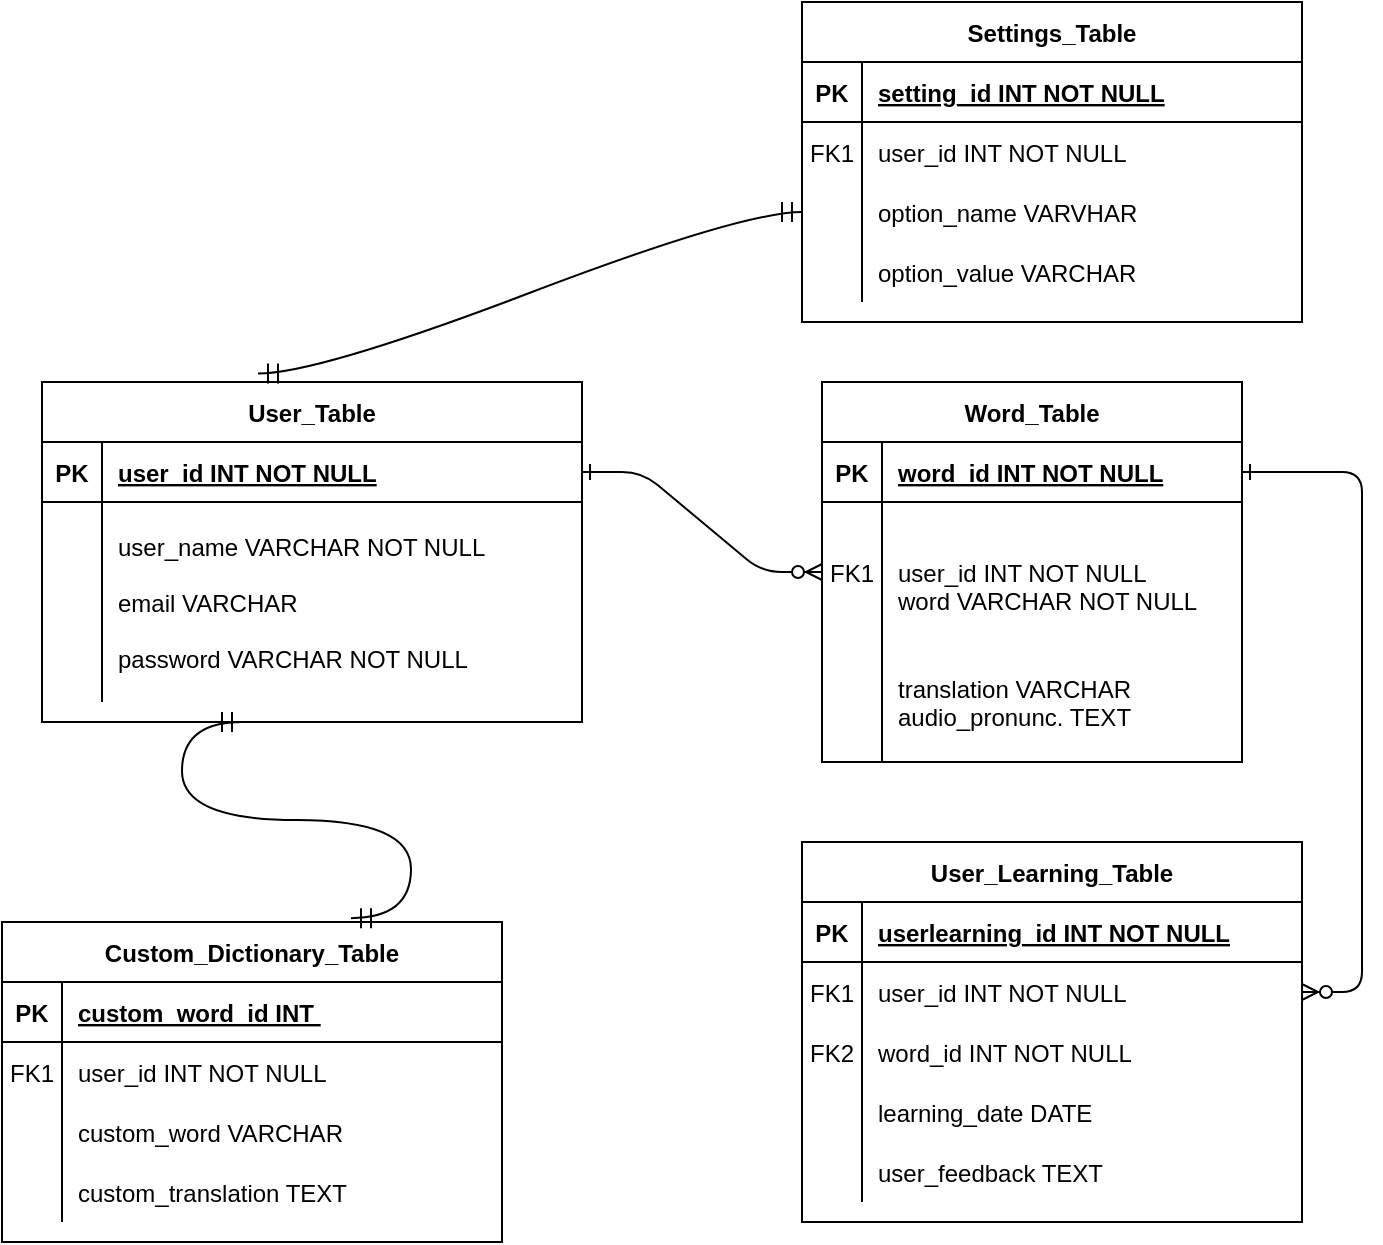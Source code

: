 <mxfile version="24.0.4" type="github">
  <diagram id="R2lEEEUBdFMjLlhIrx00" name="Page-1">
    <mxGraphModel dx="650" dy="1445" grid="1" gridSize="10" guides="1" tooltips="1" connect="1" arrows="1" fold="1" page="1" pageScale="1" pageWidth="850" pageHeight="1100" math="0" shadow="0" extFonts="Permanent Marker^https://fonts.googleapis.com/css?family=Permanent+Marker">
      <root>
        <mxCell id="0" />
        <mxCell id="1" parent="0" />
        <mxCell id="Shv4E0XonFFU6Ejf-Hrh-30" value="" style="edgeStyle=entityRelationEdgeStyle;endArrow=ERzeroToMany;startArrow=ERone;endFill=1;startFill=0;" edge="1" parent="1" source="Shv4E0XonFFU6Ejf-Hrh-53" target="Shv4E0XonFFU6Ejf-Hrh-36">
          <mxGeometry width="100" height="100" relative="1" as="geometry">
            <mxPoint x="350" y="730" as="sourcePoint" />
            <mxPoint x="450" y="630" as="targetPoint" />
            <Array as="points">
              <mxPoint x="430" y="220" />
            </Array>
          </mxGeometry>
        </mxCell>
        <mxCell id="Shv4E0XonFFU6Ejf-Hrh-31" value="" style="edgeStyle=entityRelationEdgeStyle;endArrow=ERzeroToMany;startArrow=ERone;endFill=1;startFill=0;" edge="1" parent="1" source="Shv4E0XonFFU6Ejf-Hrh-33" target="Shv4E0XonFFU6Ejf-Hrh-46">
          <mxGeometry width="100" height="100" relative="1" as="geometry">
            <mxPoint x="410" y="190" as="sourcePoint" />
            <mxPoint x="470" y="215" as="targetPoint" />
          </mxGeometry>
        </mxCell>
        <mxCell id="Shv4E0XonFFU6Ejf-Hrh-32" value="Word_Table" style="shape=table;startSize=30;container=1;collapsible=1;childLayout=tableLayout;fixedRows=1;rowLines=0;fontStyle=1;align=center;resizeLast=1;" vertex="1" parent="1">
          <mxGeometry x="490" y="130" width="210" height="190" as="geometry" />
        </mxCell>
        <mxCell id="Shv4E0XonFFU6Ejf-Hrh-33" value="" style="shape=partialRectangle;collapsible=0;dropTarget=0;pointerEvents=0;fillColor=none;points=[[0,0.5],[1,0.5]];portConstraint=eastwest;top=0;left=0;right=0;bottom=1;" vertex="1" parent="Shv4E0XonFFU6Ejf-Hrh-32">
          <mxGeometry y="30" width="210" height="30" as="geometry" />
        </mxCell>
        <mxCell id="Shv4E0XonFFU6Ejf-Hrh-34" value="PK" style="shape=partialRectangle;overflow=hidden;connectable=0;fillColor=none;top=0;left=0;bottom=0;right=0;fontStyle=1;" vertex="1" parent="Shv4E0XonFFU6Ejf-Hrh-33">
          <mxGeometry width="30" height="30" as="geometry">
            <mxRectangle width="30" height="30" as="alternateBounds" />
          </mxGeometry>
        </mxCell>
        <mxCell id="Shv4E0XonFFU6Ejf-Hrh-35" value="word_id INT NOT NULL " style="shape=partialRectangle;overflow=hidden;connectable=0;fillColor=none;top=0;left=0;bottom=0;right=0;align=left;spacingLeft=6;fontStyle=5;" vertex="1" parent="Shv4E0XonFFU6Ejf-Hrh-33">
          <mxGeometry x="30" width="180" height="30" as="geometry">
            <mxRectangle width="180" height="30" as="alternateBounds" />
          </mxGeometry>
        </mxCell>
        <mxCell id="Shv4E0XonFFU6Ejf-Hrh-36" value="" style="shape=partialRectangle;collapsible=0;dropTarget=0;pointerEvents=0;fillColor=none;points=[[0,0.5],[1,0.5]];portConstraint=eastwest;top=0;left=0;right=0;bottom=0;" vertex="1" parent="Shv4E0XonFFU6Ejf-Hrh-32">
          <mxGeometry y="60" width="210" height="70" as="geometry" />
        </mxCell>
        <mxCell id="Shv4E0XonFFU6Ejf-Hrh-37" value="FK1" style="shape=partialRectangle;overflow=hidden;connectable=0;fillColor=none;top=0;left=0;bottom=0;right=0;" vertex="1" parent="Shv4E0XonFFU6Ejf-Hrh-36">
          <mxGeometry width="30" height="70" as="geometry">
            <mxRectangle width="30" height="70" as="alternateBounds" />
          </mxGeometry>
        </mxCell>
        <mxCell id="Shv4E0XonFFU6Ejf-Hrh-38" value="&#xa;user_id INT NOT NULL&#xa;word VARCHAR NOT NULL" style="shape=partialRectangle;overflow=hidden;connectable=0;fillColor=none;top=0;left=0;bottom=0;right=0;align=left;spacingLeft=6;" vertex="1" parent="Shv4E0XonFFU6Ejf-Hrh-36">
          <mxGeometry x="30" width="180" height="70" as="geometry">
            <mxRectangle width="180" height="70" as="alternateBounds" />
          </mxGeometry>
        </mxCell>
        <mxCell id="Shv4E0XonFFU6Ejf-Hrh-39" value="" style="shape=partialRectangle;collapsible=0;dropTarget=0;pointerEvents=0;fillColor=none;points=[[0,0.5],[1,0.5]];portConstraint=eastwest;top=0;left=0;right=0;bottom=0;" vertex="1" parent="Shv4E0XonFFU6Ejf-Hrh-32">
          <mxGeometry y="130" width="210" height="60" as="geometry" />
        </mxCell>
        <mxCell id="Shv4E0XonFFU6Ejf-Hrh-40" value="" style="shape=partialRectangle;overflow=hidden;connectable=0;fillColor=none;top=0;left=0;bottom=0;right=0;" vertex="1" parent="Shv4E0XonFFU6Ejf-Hrh-39">
          <mxGeometry width="30" height="60" as="geometry">
            <mxRectangle width="30" height="60" as="alternateBounds" />
          </mxGeometry>
        </mxCell>
        <mxCell id="Shv4E0XonFFU6Ejf-Hrh-41" value="translation VARCHAR&#xa;audio_pronunc. TEXT" style="shape=partialRectangle;overflow=hidden;connectable=0;fillColor=none;top=0;left=0;bottom=0;right=0;align=left;spacingLeft=6;" vertex="1" parent="Shv4E0XonFFU6Ejf-Hrh-39">
          <mxGeometry x="30" width="180" height="60" as="geometry">
            <mxRectangle width="180" height="60" as="alternateBounds" />
          </mxGeometry>
        </mxCell>
        <mxCell id="Shv4E0XonFFU6Ejf-Hrh-42" value="User_Learning_Table" style="shape=table;startSize=30;container=1;collapsible=1;childLayout=tableLayout;fixedRows=1;rowLines=0;fontStyle=1;align=center;resizeLast=1;" vertex="1" parent="1">
          <mxGeometry x="480" y="360" width="250" height="190" as="geometry" />
        </mxCell>
        <mxCell id="Shv4E0XonFFU6Ejf-Hrh-43" value="" style="shape=partialRectangle;collapsible=0;dropTarget=0;pointerEvents=0;fillColor=none;points=[[0,0.5],[1,0.5]];portConstraint=eastwest;top=0;left=0;right=0;bottom=1;" vertex="1" parent="Shv4E0XonFFU6Ejf-Hrh-42">
          <mxGeometry y="30" width="250" height="30" as="geometry" />
        </mxCell>
        <mxCell id="Shv4E0XonFFU6Ejf-Hrh-44" value="PK" style="shape=partialRectangle;overflow=hidden;connectable=0;fillColor=none;top=0;left=0;bottom=0;right=0;fontStyle=1;" vertex="1" parent="Shv4E0XonFFU6Ejf-Hrh-43">
          <mxGeometry width="30" height="30" as="geometry">
            <mxRectangle width="30" height="30" as="alternateBounds" />
          </mxGeometry>
        </mxCell>
        <mxCell id="Shv4E0XonFFU6Ejf-Hrh-45" value="userlearning_id INT NOT NULL " style="shape=partialRectangle;overflow=hidden;connectable=0;fillColor=none;top=0;left=0;bottom=0;right=0;align=left;spacingLeft=6;fontStyle=5;" vertex="1" parent="Shv4E0XonFFU6Ejf-Hrh-43">
          <mxGeometry x="30" width="220" height="30" as="geometry">
            <mxRectangle width="220" height="30" as="alternateBounds" />
          </mxGeometry>
        </mxCell>
        <mxCell id="Shv4E0XonFFU6Ejf-Hrh-46" value="" style="shape=partialRectangle;collapsible=0;dropTarget=0;pointerEvents=0;fillColor=none;points=[[0,0.5],[1,0.5]];portConstraint=eastwest;top=0;left=0;right=0;bottom=0;" vertex="1" parent="Shv4E0XonFFU6Ejf-Hrh-42">
          <mxGeometry y="60" width="250" height="30" as="geometry" />
        </mxCell>
        <mxCell id="Shv4E0XonFFU6Ejf-Hrh-47" value="FK1" style="shape=partialRectangle;overflow=hidden;connectable=0;fillColor=none;top=0;left=0;bottom=0;right=0;" vertex="1" parent="Shv4E0XonFFU6Ejf-Hrh-46">
          <mxGeometry width="30" height="30" as="geometry">
            <mxRectangle width="30" height="30" as="alternateBounds" />
          </mxGeometry>
        </mxCell>
        <mxCell id="Shv4E0XonFFU6Ejf-Hrh-48" value="user_id INT NOT NULL" style="shape=partialRectangle;overflow=hidden;connectable=0;fillColor=none;top=0;left=0;bottom=0;right=0;align=left;spacingLeft=6;" vertex="1" parent="Shv4E0XonFFU6Ejf-Hrh-46">
          <mxGeometry x="30" width="220" height="30" as="geometry">
            <mxRectangle width="220" height="30" as="alternateBounds" />
          </mxGeometry>
        </mxCell>
        <mxCell id="Shv4E0XonFFU6Ejf-Hrh-49" value="" style="shape=partialRectangle;collapsible=0;dropTarget=0;pointerEvents=0;fillColor=none;points=[[0,0.5],[1,0.5]];portConstraint=eastwest;top=0;left=0;right=0;bottom=0;" vertex="1" parent="Shv4E0XonFFU6Ejf-Hrh-42">
          <mxGeometry y="90" width="250" height="30" as="geometry" />
        </mxCell>
        <mxCell id="Shv4E0XonFFU6Ejf-Hrh-50" value="FK2" style="shape=partialRectangle;overflow=hidden;connectable=0;fillColor=none;top=0;left=0;bottom=0;right=0;" vertex="1" parent="Shv4E0XonFFU6Ejf-Hrh-49">
          <mxGeometry width="30" height="30" as="geometry">
            <mxRectangle width="30" height="30" as="alternateBounds" />
          </mxGeometry>
        </mxCell>
        <mxCell id="Shv4E0XonFFU6Ejf-Hrh-51" value="word_id INT NOT NULL" style="shape=partialRectangle;overflow=hidden;connectable=0;fillColor=none;top=0;left=0;bottom=0;right=0;align=left;spacingLeft=6;" vertex="1" parent="Shv4E0XonFFU6Ejf-Hrh-49">
          <mxGeometry x="30" width="220" height="30" as="geometry">
            <mxRectangle width="220" height="30" as="alternateBounds" />
          </mxGeometry>
        </mxCell>
        <mxCell id="Shv4E0XonFFU6Ejf-Hrh-59" value="" style="shape=partialRectangle;collapsible=0;dropTarget=0;pointerEvents=0;fillColor=none;points=[[0,0.5],[1,0.5]];portConstraint=eastwest;top=0;left=0;right=0;bottom=0;" vertex="1" parent="Shv4E0XonFFU6Ejf-Hrh-42">
          <mxGeometry y="120" width="250" height="30" as="geometry" />
        </mxCell>
        <mxCell id="Shv4E0XonFFU6Ejf-Hrh-60" value="" style="shape=partialRectangle;overflow=hidden;connectable=0;fillColor=none;top=0;left=0;bottom=0;right=0;" vertex="1" parent="Shv4E0XonFFU6Ejf-Hrh-59">
          <mxGeometry width="30" height="30" as="geometry">
            <mxRectangle width="30" height="30" as="alternateBounds" />
          </mxGeometry>
        </mxCell>
        <mxCell id="Shv4E0XonFFU6Ejf-Hrh-61" value="learning_date DATE " style="shape=partialRectangle;overflow=hidden;connectable=0;fillColor=none;top=0;left=0;bottom=0;right=0;align=left;spacingLeft=6;" vertex="1" parent="Shv4E0XonFFU6Ejf-Hrh-59">
          <mxGeometry x="30" width="220" height="30" as="geometry">
            <mxRectangle width="220" height="30" as="alternateBounds" />
          </mxGeometry>
        </mxCell>
        <mxCell id="Shv4E0XonFFU6Ejf-Hrh-62" value="" style="shape=partialRectangle;collapsible=0;dropTarget=0;pointerEvents=0;fillColor=none;points=[[0,0.5],[1,0.5]];portConstraint=eastwest;top=0;left=0;right=0;bottom=0;" vertex="1" parent="Shv4E0XonFFU6Ejf-Hrh-42">
          <mxGeometry y="150" width="250" height="30" as="geometry" />
        </mxCell>
        <mxCell id="Shv4E0XonFFU6Ejf-Hrh-63" value="" style="shape=partialRectangle;overflow=hidden;connectable=0;fillColor=none;top=0;left=0;bottom=0;right=0;" vertex="1" parent="Shv4E0XonFFU6Ejf-Hrh-62">
          <mxGeometry width="30" height="30" as="geometry">
            <mxRectangle width="30" height="30" as="alternateBounds" />
          </mxGeometry>
        </mxCell>
        <mxCell id="Shv4E0XonFFU6Ejf-Hrh-64" value="user_feedback TEXT " style="shape=partialRectangle;overflow=hidden;connectable=0;fillColor=none;top=0;left=0;bottom=0;right=0;align=left;spacingLeft=6;" vertex="1" parent="Shv4E0XonFFU6Ejf-Hrh-62">
          <mxGeometry x="30" width="220" height="30" as="geometry">
            <mxRectangle width="220" height="30" as="alternateBounds" />
          </mxGeometry>
        </mxCell>
        <mxCell id="Shv4E0XonFFU6Ejf-Hrh-52" value="User_Table" style="shape=table;startSize=30;container=1;collapsible=1;childLayout=tableLayout;fixedRows=1;rowLines=0;fontStyle=1;align=center;resizeLast=1;" vertex="1" parent="1">
          <mxGeometry x="100" y="130" width="270" height="170" as="geometry" />
        </mxCell>
        <mxCell id="Shv4E0XonFFU6Ejf-Hrh-53" value="" style="shape=partialRectangle;collapsible=0;dropTarget=0;pointerEvents=0;fillColor=none;points=[[0,0.5],[1,0.5]];portConstraint=eastwest;top=0;left=0;right=0;bottom=1;" vertex="1" parent="Shv4E0XonFFU6Ejf-Hrh-52">
          <mxGeometry y="30" width="270" height="30" as="geometry" />
        </mxCell>
        <mxCell id="Shv4E0XonFFU6Ejf-Hrh-54" value="PK" style="shape=partialRectangle;overflow=hidden;connectable=0;fillColor=none;top=0;left=0;bottom=0;right=0;fontStyle=1;" vertex="1" parent="Shv4E0XonFFU6Ejf-Hrh-53">
          <mxGeometry width="30" height="30" as="geometry">
            <mxRectangle width="30" height="30" as="alternateBounds" />
          </mxGeometry>
        </mxCell>
        <mxCell id="Shv4E0XonFFU6Ejf-Hrh-55" value="user_id INT NOT NULL " style="shape=partialRectangle;overflow=hidden;connectable=0;fillColor=none;top=0;left=0;bottom=0;right=0;align=left;spacingLeft=6;fontStyle=5;" vertex="1" parent="Shv4E0XonFFU6Ejf-Hrh-53">
          <mxGeometry x="30" width="240" height="30" as="geometry">
            <mxRectangle width="240" height="30" as="alternateBounds" />
          </mxGeometry>
        </mxCell>
        <mxCell id="Shv4E0XonFFU6Ejf-Hrh-56" value="" style="shape=partialRectangle;collapsible=0;dropTarget=0;pointerEvents=0;fillColor=none;points=[[0,0.5],[1,0.5]];portConstraint=eastwest;top=0;left=0;right=0;bottom=0;" vertex="1" parent="Shv4E0XonFFU6Ejf-Hrh-52">
          <mxGeometry y="60" width="270" height="100" as="geometry" />
        </mxCell>
        <mxCell id="Shv4E0XonFFU6Ejf-Hrh-57" value="" style="shape=partialRectangle;overflow=hidden;connectable=0;fillColor=none;top=0;left=0;bottom=0;right=0;" vertex="1" parent="Shv4E0XonFFU6Ejf-Hrh-56">
          <mxGeometry width="30" height="100" as="geometry">
            <mxRectangle width="30" height="100" as="alternateBounds" />
          </mxGeometry>
        </mxCell>
        <mxCell id="Shv4E0XonFFU6Ejf-Hrh-58" value="user_name VARCHAR NOT NULL&#xa;&#xa;email VARCHAR&#xa;&#xa;password VARCHAR NOT NULL" style="shape=partialRectangle;overflow=hidden;connectable=0;fillColor=none;top=0;left=0;bottom=0;right=0;align=left;spacingLeft=6;" vertex="1" parent="Shv4E0XonFFU6Ejf-Hrh-56">
          <mxGeometry x="30" width="240" height="100" as="geometry">
            <mxRectangle width="240" height="100" as="alternateBounds" />
          </mxGeometry>
        </mxCell>
        <mxCell id="Shv4E0XonFFU6Ejf-Hrh-72" value="Settings_Table" style="shape=table;startSize=30;container=1;collapsible=1;childLayout=tableLayout;fixedRows=1;rowLines=0;fontStyle=1;align=center;resizeLast=1;" vertex="1" parent="1">
          <mxGeometry x="480" y="-60" width="250" height="160" as="geometry" />
        </mxCell>
        <mxCell id="Shv4E0XonFFU6Ejf-Hrh-73" value="" style="shape=partialRectangle;collapsible=0;dropTarget=0;pointerEvents=0;fillColor=none;points=[[0,0.5],[1,0.5]];portConstraint=eastwest;top=0;left=0;right=0;bottom=1;" vertex="1" parent="Shv4E0XonFFU6Ejf-Hrh-72">
          <mxGeometry y="30" width="250" height="30" as="geometry" />
        </mxCell>
        <mxCell id="Shv4E0XonFFU6Ejf-Hrh-74" value="PK" style="shape=partialRectangle;overflow=hidden;connectable=0;fillColor=none;top=0;left=0;bottom=0;right=0;fontStyle=1;" vertex="1" parent="Shv4E0XonFFU6Ejf-Hrh-73">
          <mxGeometry width="30" height="30" as="geometry">
            <mxRectangle width="30" height="30" as="alternateBounds" />
          </mxGeometry>
        </mxCell>
        <mxCell id="Shv4E0XonFFU6Ejf-Hrh-75" value="setting_id INT NOT NULL " style="shape=partialRectangle;overflow=hidden;connectable=0;fillColor=none;top=0;left=0;bottom=0;right=0;align=left;spacingLeft=6;fontStyle=5;" vertex="1" parent="Shv4E0XonFFU6Ejf-Hrh-73">
          <mxGeometry x="30" width="220" height="30" as="geometry">
            <mxRectangle width="220" height="30" as="alternateBounds" />
          </mxGeometry>
        </mxCell>
        <mxCell id="Shv4E0XonFFU6Ejf-Hrh-76" value="" style="shape=partialRectangle;collapsible=0;dropTarget=0;pointerEvents=0;fillColor=none;points=[[0,0.5],[1,0.5]];portConstraint=eastwest;top=0;left=0;right=0;bottom=0;" vertex="1" parent="Shv4E0XonFFU6Ejf-Hrh-72">
          <mxGeometry y="60" width="250" height="30" as="geometry" />
        </mxCell>
        <mxCell id="Shv4E0XonFFU6Ejf-Hrh-77" value="FK1" style="shape=partialRectangle;overflow=hidden;connectable=0;fillColor=none;top=0;left=0;bottom=0;right=0;" vertex="1" parent="Shv4E0XonFFU6Ejf-Hrh-76">
          <mxGeometry width="30" height="30" as="geometry">
            <mxRectangle width="30" height="30" as="alternateBounds" />
          </mxGeometry>
        </mxCell>
        <mxCell id="Shv4E0XonFFU6Ejf-Hrh-78" value="user_id INT NOT NULL" style="shape=partialRectangle;overflow=hidden;connectable=0;fillColor=none;top=0;left=0;bottom=0;right=0;align=left;spacingLeft=6;" vertex="1" parent="Shv4E0XonFFU6Ejf-Hrh-76">
          <mxGeometry x="30" width="220" height="30" as="geometry">
            <mxRectangle width="220" height="30" as="alternateBounds" />
          </mxGeometry>
        </mxCell>
        <mxCell id="Shv4E0XonFFU6Ejf-Hrh-79" value="" style="shape=partialRectangle;collapsible=0;dropTarget=0;pointerEvents=0;fillColor=none;points=[[0,0.5],[1,0.5]];portConstraint=eastwest;top=0;left=0;right=0;bottom=0;" vertex="1" parent="Shv4E0XonFFU6Ejf-Hrh-72">
          <mxGeometry y="90" width="250" height="30" as="geometry" />
        </mxCell>
        <mxCell id="Shv4E0XonFFU6Ejf-Hrh-80" value="" style="shape=partialRectangle;overflow=hidden;connectable=0;fillColor=none;top=0;left=0;bottom=0;right=0;" vertex="1" parent="Shv4E0XonFFU6Ejf-Hrh-79">
          <mxGeometry width="30" height="30" as="geometry">
            <mxRectangle width="30" height="30" as="alternateBounds" />
          </mxGeometry>
        </mxCell>
        <mxCell id="Shv4E0XonFFU6Ejf-Hrh-81" value="option_name VARVHAR" style="shape=partialRectangle;overflow=hidden;connectable=0;fillColor=none;top=0;left=0;bottom=0;right=0;align=left;spacingLeft=6;" vertex="1" parent="Shv4E0XonFFU6Ejf-Hrh-79">
          <mxGeometry x="30" width="220" height="30" as="geometry">
            <mxRectangle width="220" height="30" as="alternateBounds" />
          </mxGeometry>
        </mxCell>
        <mxCell id="Shv4E0XonFFU6Ejf-Hrh-82" value="" style="shape=partialRectangle;collapsible=0;dropTarget=0;pointerEvents=0;fillColor=none;points=[[0,0.5],[1,0.5]];portConstraint=eastwest;top=0;left=0;right=0;bottom=0;" vertex="1" parent="Shv4E0XonFFU6Ejf-Hrh-72">
          <mxGeometry y="120" width="250" height="30" as="geometry" />
        </mxCell>
        <mxCell id="Shv4E0XonFFU6Ejf-Hrh-83" value="" style="shape=partialRectangle;overflow=hidden;connectable=0;fillColor=none;top=0;left=0;bottom=0;right=0;" vertex="1" parent="Shv4E0XonFFU6Ejf-Hrh-82">
          <mxGeometry width="30" height="30" as="geometry">
            <mxRectangle width="30" height="30" as="alternateBounds" />
          </mxGeometry>
        </mxCell>
        <mxCell id="Shv4E0XonFFU6Ejf-Hrh-84" value="option_value VARCHAR" style="shape=partialRectangle;overflow=hidden;connectable=0;fillColor=none;top=0;left=0;bottom=0;right=0;align=left;spacingLeft=6;" vertex="1" parent="Shv4E0XonFFU6Ejf-Hrh-82">
          <mxGeometry x="30" width="220" height="30" as="geometry">
            <mxRectangle width="220" height="30" as="alternateBounds" />
          </mxGeometry>
        </mxCell>
        <mxCell id="Shv4E0XonFFU6Ejf-Hrh-88" value="" style="edgeStyle=entityRelationEdgeStyle;fontSize=12;html=1;endArrow=ERmandOne;startArrow=ERmandOne;rounded=0;startSize=8;endSize=8;curved=1;entryX=0;entryY=0.5;entryDx=0;entryDy=0;exitX=0.4;exitY=-0.025;exitDx=0;exitDy=0;exitPerimeter=0;" edge="1" parent="1" source="Shv4E0XonFFU6Ejf-Hrh-52" target="Shv4E0XonFFU6Ejf-Hrh-79">
          <mxGeometry width="100" height="100" relative="1" as="geometry">
            <mxPoint x="220" y="120" as="sourcePoint" />
            <mxPoint x="320" y="20" as="targetPoint" />
          </mxGeometry>
        </mxCell>
        <mxCell id="Shv4E0XonFFU6Ejf-Hrh-89" value="Custom_Dictionary_Table" style="shape=table;startSize=30;container=1;collapsible=1;childLayout=tableLayout;fixedRows=1;rowLines=0;fontStyle=1;align=center;resizeLast=1;" vertex="1" parent="1">
          <mxGeometry x="80" y="400" width="250" height="160" as="geometry" />
        </mxCell>
        <mxCell id="Shv4E0XonFFU6Ejf-Hrh-90" value="" style="shape=partialRectangle;collapsible=0;dropTarget=0;pointerEvents=0;fillColor=none;points=[[0,0.5],[1,0.5]];portConstraint=eastwest;top=0;left=0;right=0;bottom=1;" vertex="1" parent="Shv4E0XonFFU6Ejf-Hrh-89">
          <mxGeometry y="30" width="250" height="30" as="geometry" />
        </mxCell>
        <mxCell id="Shv4E0XonFFU6Ejf-Hrh-91" value="PK" style="shape=partialRectangle;overflow=hidden;connectable=0;fillColor=none;top=0;left=0;bottom=0;right=0;fontStyle=1;" vertex="1" parent="Shv4E0XonFFU6Ejf-Hrh-90">
          <mxGeometry width="30" height="30" as="geometry">
            <mxRectangle width="30" height="30" as="alternateBounds" />
          </mxGeometry>
        </mxCell>
        <mxCell id="Shv4E0XonFFU6Ejf-Hrh-92" value="custom_word_id INT " style="shape=partialRectangle;overflow=hidden;connectable=0;fillColor=none;top=0;left=0;bottom=0;right=0;align=left;spacingLeft=6;fontStyle=5;" vertex="1" parent="Shv4E0XonFFU6Ejf-Hrh-90">
          <mxGeometry x="30" width="220" height="30" as="geometry">
            <mxRectangle width="220" height="30" as="alternateBounds" />
          </mxGeometry>
        </mxCell>
        <mxCell id="Shv4E0XonFFU6Ejf-Hrh-93" value="" style="shape=partialRectangle;collapsible=0;dropTarget=0;pointerEvents=0;fillColor=none;points=[[0,0.5],[1,0.5]];portConstraint=eastwest;top=0;left=0;right=0;bottom=0;" vertex="1" parent="Shv4E0XonFFU6Ejf-Hrh-89">
          <mxGeometry y="60" width="250" height="30" as="geometry" />
        </mxCell>
        <mxCell id="Shv4E0XonFFU6Ejf-Hrh-94" value="FK1" style="shape=partialRectangle;overflow=hidden;connectable=0;fillColor=none;top=0;left=0;bottom=0;right=0;" vertex="1" parent="Shv4E0XonFFU6Ejf-Hrh-93">
          <mxGeometry width="30" height="30" as="geometry">
            <mxRectangle width="30" height="30" as="alternateBounds" />
          </mxGeometry>
        </mxCell>
        <mxCell id="Shv4E0XonFFU6Ejf-Hrh-95" value="user_id INT NOT NULL" style="shape=partialRectangle;overflow=hidden;connectable=0;fillColor=none;top=0;left=0;bottom=0;right=0;align=left;spacingLeft=6;" vertex="1" parent="Shv4E0XonFFU6Ejf-Hrh-93">
          <mxGeometry x="30" width="220" height="30" as="geometry">
            <mxRectangle width="220" height="30" as="alternateBounds" />
          </mxGeometry>
        </mxCell>
        <mxCell id="Shv4E0XonFFU6Ejf-Hrh-96" value="" style="shape=partialRectangle;collapsible=0;dropTarget=0;pointerEvents=0;fillColor=none;points=[[0,0.5],[1,0.5]];portConstraint=eastwest;top=0;left=0;right=0;bottom=0;" vertex="1" parent="Shv4E0XonFFU6Ejf-Hrh-89">
          <mxGeometry y="90" width="250" height="30" as="geometry" />
        </mxCell>
        <mxCell id="Shv4E0XonFFU6Ejf-Hrh-97" value="" style="shape=partialRectangle;overflow=hidden;connectable=0;fillColor=none;top=0;left=0;bottom=0;right=0;" vertex="1" parent="Shv4E0XonFFU6Ejf-Hrh-96">
          <mxGeometry width="30" height="30" as="geometry">
            <mxRectangle width="30" height="30" as="alternateBounds" />
          </mxGeometry>
        </mxCell>
        <mxCell id="Shv4E0XonFFU6Ejf-Hrh-98" value="custom_word VARCHAR" style="shape=partialRectangle;overflow=hidden;connectable=0;fillColor=none;top=0;left=0;bottom=0;right=0;align=left;spacingLeft=6;" vertex="1" parent="Shv4E0XonFFU6Ejf-Hrh-96">
          <mxGeometry x="30" width="220" height="30" as="geometry">
            <mxRectangle width="220" height="30" as="alternateBounds" />
          </mxGeometry>
        </mxCell>
        <mxCell id="Shv4E0XonFFU6Ejf-Hrh-99" value="" style="shape=partialRectangle;collapsible=0;dropTarget=0;pointerEvents=0;fillColor=none;points=[[0,0.5],[1,0.5]];portConstraint=eastwest;top=0;left=0;right=0;bottom=0;" vertex="1" parent="Shv4E0XonFFU6Ejf-Hrh-89">
          <mxGeometry y="120" width="250" height="30" as="geometry" />
        </mxCell>
        <mxCell id="Shv4E0XonFFU6Ejf-Hrh-100" value="" style="shape=partialRectangle;overflow=hidden;connectable=0;fillColor=none;top=0;left=0;bottom=0;right=0;" vertex="1" parent="Shv4E0XonFFU6Ejf-Hrh-99">
          <mxGeometry width="30" height="30" as="geometry">
            <mxRectangle width="30" height="30" as="alternateBounds" />
          </mxGeometry>
        </mxCell>
        <mxCell id="Shv4E0XonFFU6Ejf-Hrh-101" value="custom_translation TEXT " style="shape=partialRectangle;overflow=hidden;connectable=0;fillColor=none;top=0;left=0;bottom=0;right=0;align=left;spacingLeft=6;" vertex="1" parent="Shv4E0XonFFU6Ejf-Hrh-99">
          <mxGeometry x="30" width="220" height="30" as="geometry">
            <mxRectangle width="220" height="30" as="alternateBounds" />
          </mxGeometry>
        </mxCell>
        <mxCell id="Shv4E0XonFFU6Ejf-Hrh-105" value="" style="edgeStyle=entityRelationEdgeStyle;fontSize=12;html=1;endArrow=ERmandOne;startArrow=ERmandOne;rounded=0;startSize=8;endSize=8;curved=1;exitX=0.698;exitY=-0.012;exitDx=0;exitDy=0;exitPerimeter=0;" edge="1" parent="1" source="Shv4E0XonFFU6Ejf-Hrh-89">
          <mxGeometry width="100" height="100" relative="1" as="geometry">
            <mxPoint x="170" y="641" as="sourcePoint" />
            <mxPoint x="200" y="300" as="targetPoint" />
          </mxGeometry>
        </mxCell>
      </root>
    </mxGraphModel>
  </diagram>
</mxfile>
